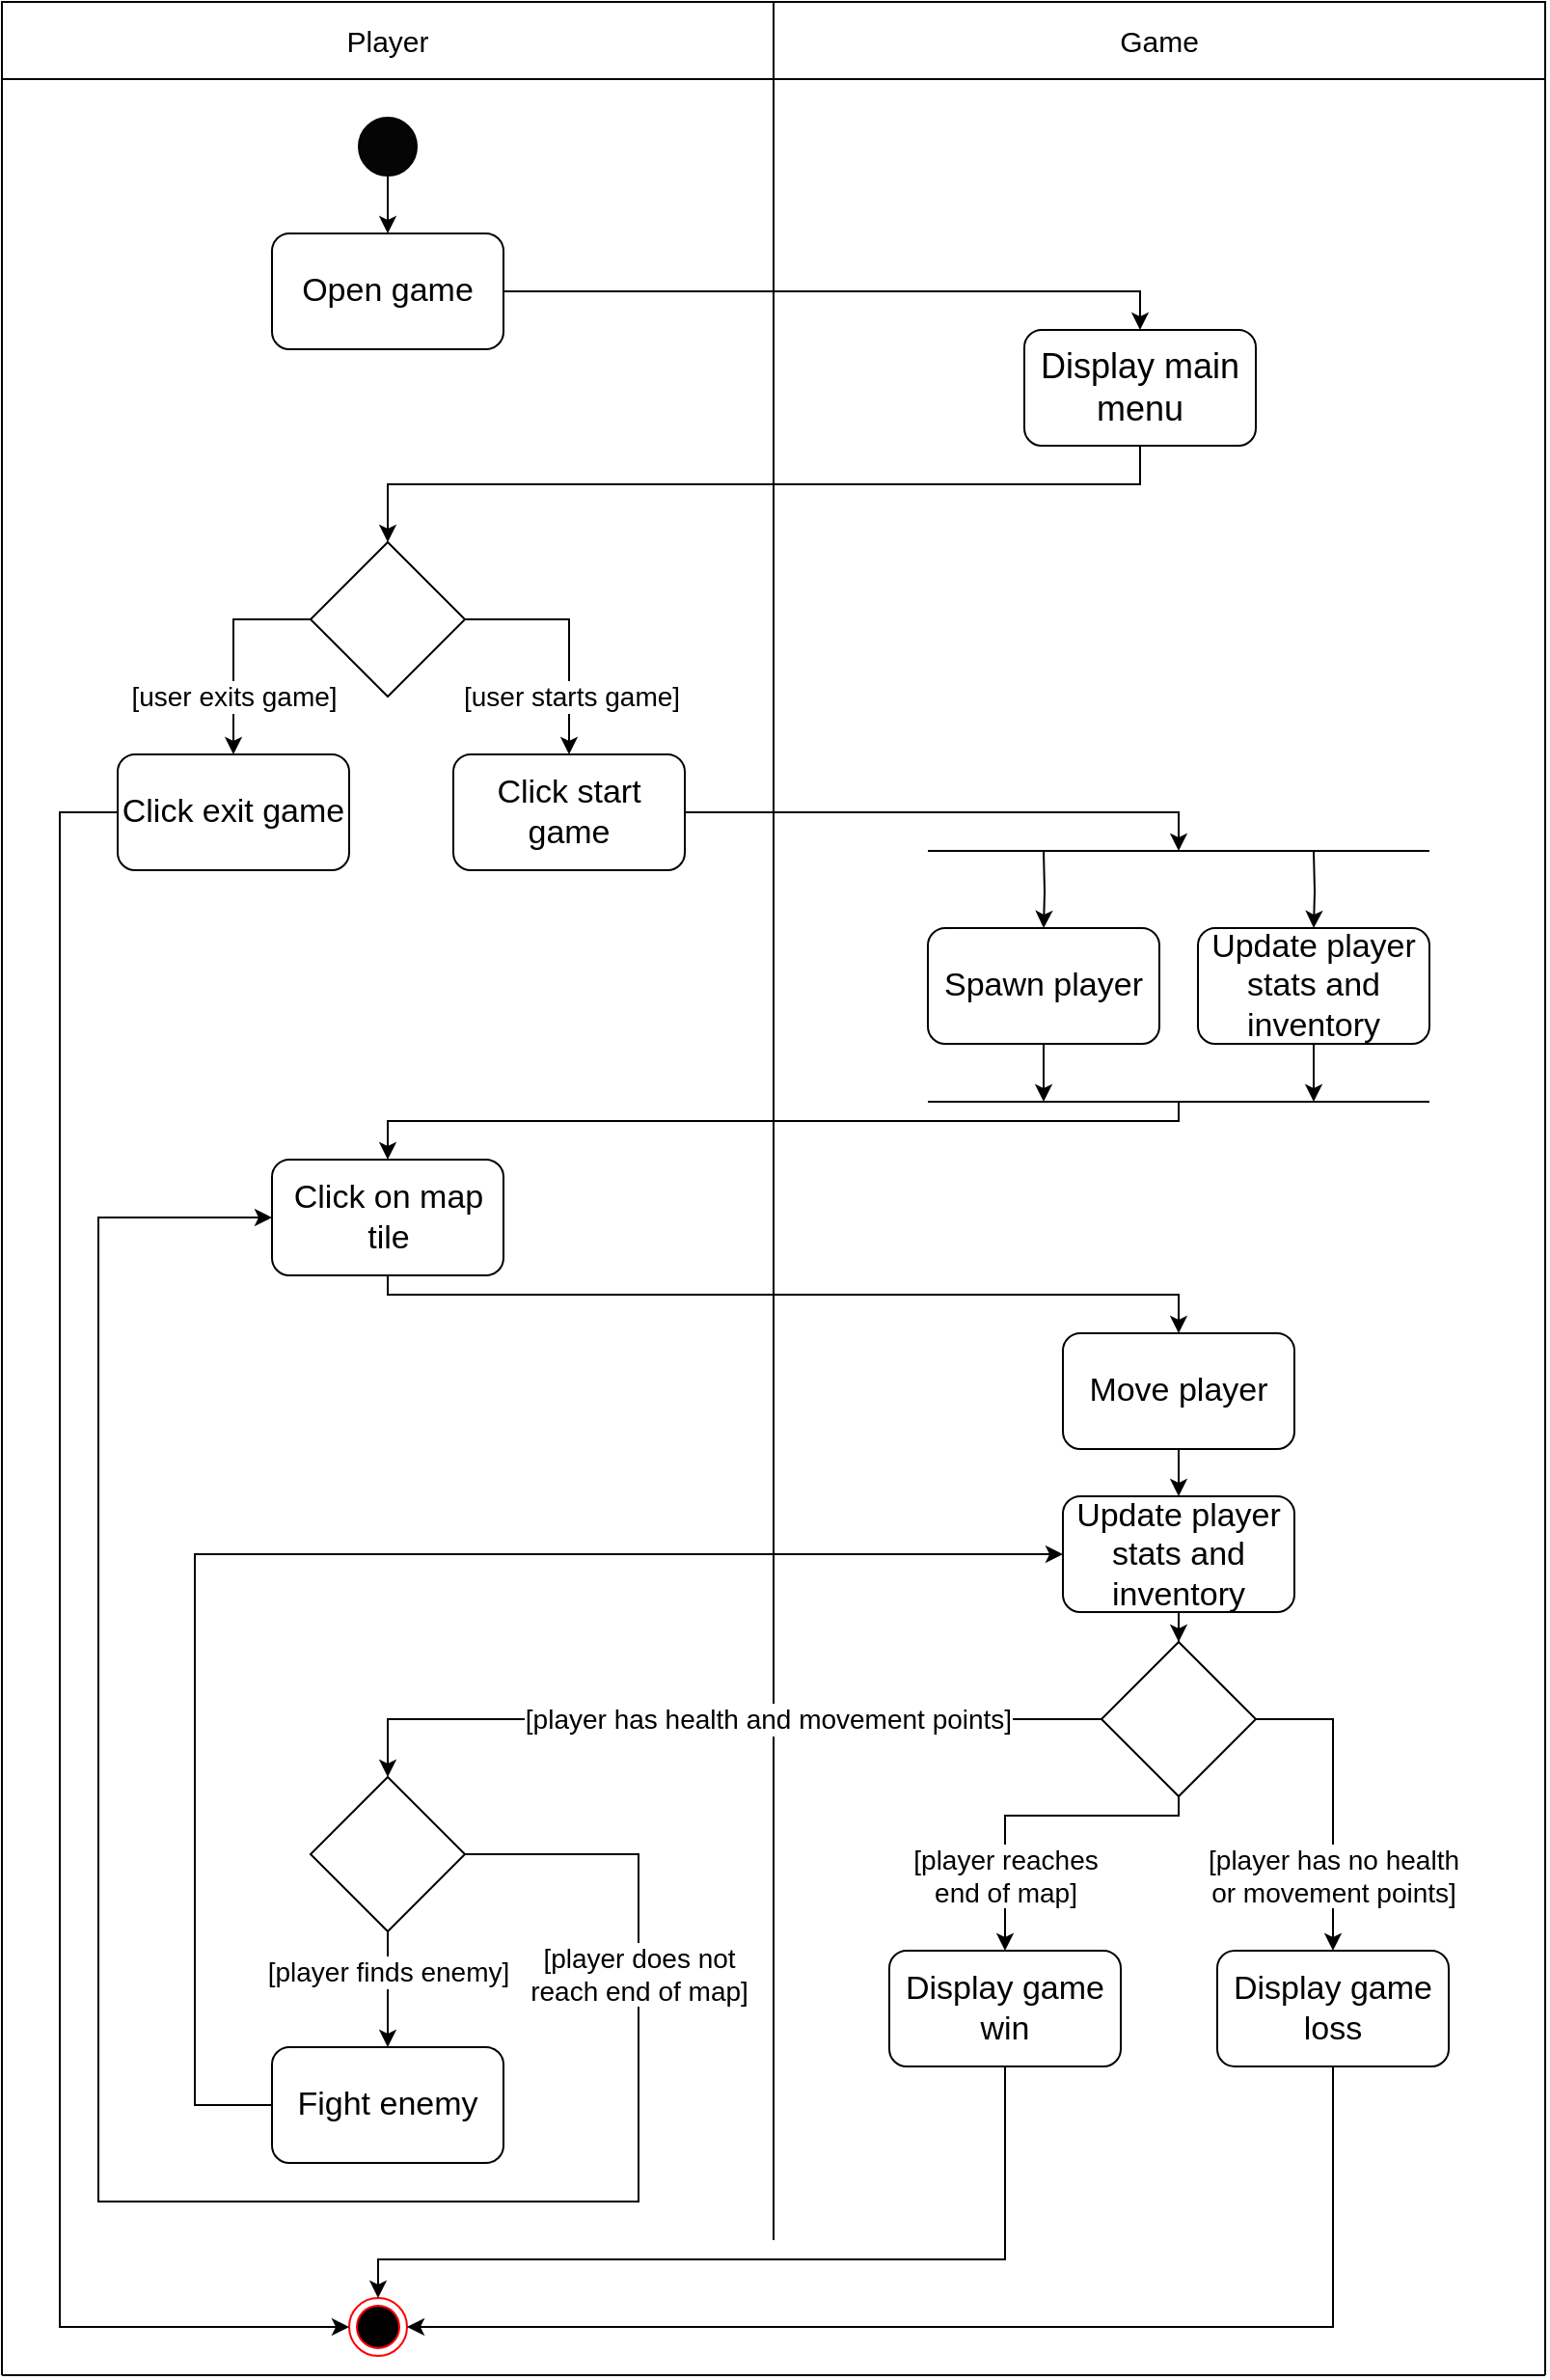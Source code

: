 <mxfile version="20.8.11" type="github">
  <diagram id="prtHgNgQTEPvFCAcTncT" name="Page-1">
    <mxGraphModel dx="2607" dy="1775" grid="0" gridSize="10" guides="1" tooltips="1" connect="1" arrows="1" fold="1" page="0" pageScale="1" pageWidth="827" pageHeight="1169" math="0" shadow="0">
      <root>
        <mxCell id="0" />
        <mxCell id="1" parent="0" />
        <mxCell id="h1j9bUZ58gnqn4o7cYAl-1" value="" style="edgeStyle=orthogonalEdgeStyle;rounded=0;orthogonalLoop=1;jettySize=auto;html=1;" edge="1" parent="1" source="h1j9bUZ58gnqn4o7cYAl-2" target="h1j9bUZ58gnqn4o7cYAl-4">
          <mxGeometry relative="1" as="geometry" />
        </mxCell>
        <mxCell id="h1j9bUZ58gnqn4o7cYAl-2" value="" style="ellipse;whiteSpace=wrap;html=1;direction=east;fillColor=#050505;" vertex="1" parent="1">
          <mxGeometry x="305" y="-60" width="30" height="30" as="geometry" />
        </mxCell>
        <mxCell id="h1j9bUZ58gnqn4o7cYAl-41" style="edgeStyle=orthogonalEdgeStyle;rounded=0;orthogonalLoop=1;jettySize=auto;html=1;entryX=0.5;entryY=0;entryDx=0;entryDy=0;" edge="1" parent="1" source="h1j9bUZ58gnqn4o7cYAl-4" target="h1j9bUZ58gnqn4o7cYAl-40">
          <mxGeometry relative="1" as="geometry">
            <Array as="points">
              <mxPoint x="710" y="30" />
            </Array>
          </mxGeometry>
        </mxCell>
        <mxCell id="h1j9bUZ58gnqn4o7cYAl-4" value="Open game" style="rounded=1;whiteSpace=wrap;html=1;fillColor=#FFFFFF;fontSize=17;" vertex="1" parent="1">
          <mxGeometry x="260" width="120" height="60" as="geometry" />
        </mxCell>
        <mxCell id="h1j9bUZ58gnqn4o7cYAl-64" style="edgeStyle=orthogonalEdgeStyle;rounded=0;orthogonalLoop=1;jettySize=auto;html=1;exitX=0.5;exitY=1;exitDx=0;exitDy=0;entryX=0.5;entryY=0;entryDx=0;entryDy=0;" edge="1" parent="1" source="h1j9bUZ58gnqn4o7cYAl-22" target="h1j9bUZ58gnqn4o7cYAl-58">
          <mxGeometry relative="1" as="geometry">
            <mxPoint x="730" y="550" as="targetPoint" />
            <Array as="points">
              <mxPoint x="320" y="550" />
              <mxPoint x="730" y="550" />
            </Array>
          </mxGeometry>
        </mxCell>
        <mxCell id="h1j9bUZ58gnqn4o7cYAl-22" value="Click on map tile" style="rounded=1;whiteSpace=wrap;html=1;fillColor=#FFFFFF;fontSize=17;spacingLeft=1;" vertex="1" parent="1">
          <mxGeometry x="260" y="480" width="120" height="60" as="geometry" />
        </mxCell>
        <mxCell id="h1j9bUZ58gnqn4o7cYAl-50" style="edgeStyle=orthogonalEdgeStyle;rounded=0;orthogonalLoop=1;jettySize=auto;html=1;entryX=0.5;entryY=0;entryDx=0;entryDy=0;" edge="1" parent="1" target="h1j9bUZ58gnqn4o7cYAl-24">
          <mxGeometry relative="1" as="geometry">
            <mxPoint x="660" y="470" as="targetPoint" />
            <mxPoint x="660" y="320" as="sourcePoint" />
          </mxGeometry>
        </mxCell>
        <mxCell id="h1j9bUZ58gnqn4o7cYAl-53" style="edgeStyle=orthogonalEdgeStyle;rounded=0;orthogonalLoop=1;jettySize=auto;html=1;" edge="1" parent="1" source="h1j9bUZ58gnqn4o7cYAl-24">
          <mxGeometry relative="1" as="geometry">
            <mxPoint x="660" y="450" as="targetPoint" />
          </mxGeometry>
        </mxCell>
        <mxCell id="h1j9bUZ58gnqn4o7cYAl-55" style="edgeStyle=orthogonalEdgeStyle;rounded=0;orthogonalLoop=1;jettySize=auto;html=1;entryX=0.5;entryY=0;entryDx=0;entryDy=0;" edge="1" parent="1" target="h1j9bUZ58gnqn4o7cYAl-22">
          <mxGeometry relative="1" as="geometry">
            <mxPoint x="440" y="490" as="targetPoint" />
            <mxPoint x="730" y="450" as="sourcePoint" />
            <Array as="points">
              <mxPoint x="730" y="460" />
              <mxPoint x="320" y="460" />
            </Array>
          </mxGeometry>
        </mxCell>
        <mxCell id="h1j9bUZ58gnqn4o7cYAl-24" value="Spawn player" style="rounded=1;whiteSpace=wrap;html=1;fillColor=#FFFFFF;fontSize=17;" vertex="1" parent="1">
          <mxGeometry x="600" y="360" width="120" height="60" as="geometry" />
        </mxCell>
        <mxCell id="h1j9bUZ58gnqn4o7cYAl-25" value="" style="ellipse;html=1;shape=endState;fillColor=#000000;strokeColor=#ff0000;" vertex="1" parent="1">
          <mxGeometry x="300" y="1070" width="30" height="30" as="geometry" />
        </mxCell>
        <mxCell id="h1j9bUZ58gnqn4o7cYAl-26" style="edgeStyle=orthogonalEdgeStyle;rounded=0;orthogonalLoop=1;jettySize=auto;html=1;exitX=1;exitY=0.5;exitDx=0;exitDy=0;entryX=0.5;entryY=0;entryDx=0;entryDy=0;" edge="1" parent="1" source="h1j9bUZ58gnqn4o7cYAl-42" target="h1j9bUZ58gnqn4o7cYAl-91">
          <mxGeometry relative="1" as="geometry">
            <mxPoint x="360" y="330" as="sourcePoint" />
            <mxPoint x="730" y="350" as="targetPoint" />
          </mxGeometry>
        </mxCell>
        <mxCell id="h1j9bUZ58gnqn4o7cYAl-27" value="[user starts game]" style="edgeLabel;html=1;align=center;verticalAlign=middle;resizable=0;points=[];fontSize=14;" vertex="1" connectable="0" parent="h1j9bUZ58gnqn4o7cYAl-26">
          <mxGeometry x="-0.295" relative="1" as="geometry">
            <mxPoint x="11" y="40" as="offset" />
          </mxGeometry>
        </mxCell>
        <mxCell id="h1j9bUZ58gnqn4o7cYAl-31" value="" style="endArrow=none;html=1;rounded=0;" edge="1" parent="1">
          <mxGeometry width="50" height="50" relative="1" as="geometry">
            <mxPoint x="120" y="1110" as="sourcePoint" />
            <mxPoint x="120" y="-80" as="targetPoint" />
          </mxGeometry>
        </mxCell>
        <mxCell id="h1j9bUZ58gnqn4o7cYAl-32" value="" style="endArrow=none;html=1;rounded=0;" edge="1" parent="1">
          <mxGeometry width="50" height="50" relative="1" as="geometry">
            <mxPoint x="520" y="1040" as="sourcePoint" />
            <mxPoint x="520" y="-80" as="targetPoint" />
          </mxGeometry>
        </mxCell>
        <mxCell id="h1j9bUZ58gnqn4o7cYAl-33" value="" style="endArrow=none;html=1;rounded=0;" edge="1" parent="1">
          <mxGeometry width="50" height="50" relative="1" as="geometry">
            <mxPoint x="920" y="1110" as="sourcePoint" />
            <mxPoint x="920" y="-80" as="targetPoint" />
          </mxGeometry>
        </mxCell>
        <mxCell id="h1j9bUZ58gnqn4o7cYAl-34" value="Player" style="text;html=1;strokeColor=default;fillColor=none;align=center;verticalAlign=middle;whiteSpace=wrap;rounded=0;fontSize=15;" vertex="1" parent="1">
          <mxGeometry x="120" y="-120" width="400" height="40" as="geometry" />
        </mxCell>
        <mxCell id="h1j9bUZ58gnqn4o7cYAl-35" value="Game" style="text;html=1;strokeColor=default;fillColor=none;align=center;verticalAlign=middle;whiteSpace=wrap;rounded=0;fontSize=15;" vertex="1" parent="1">
          <mxGeometry x="520" y="-120" width="400" height="40" as="geometry" />
        </mxCell>
        <mxCell id="h1j9bUZ58gnqn4o7cYAl-39" value="" style="endArrow=none;html=1;rounded=0;" edge="1" parent="1">
          <mxGeometry width="50" height="50" relative="1" as="geometry">
            <mxPoint x="120" y="1110" as="sourcePoint" />
            <mxPoint x="920" y="1110" as="targetPoint" />
          </mxGeometry>
        </mxCell>
        <mxCell id="h1j9bUZ58gnqn4o7cYAl-43" style="edgeStyle=orthogonalEdgeStyle;rounded=0;orthogonalLoop=1;jettySize=auto;html=1;entryX=0.5;entryY=0;entryDx=0;entryDy=0;exitX=0.5;exitY=1;exitDx=0;exitDy=0;" edge="1" parent="1" source="h1j9bUZ58gnqn4o7cYAl-40" target="h1j9bUZ58gnqn4o7cYAl-42">
          <mxGeometry relative="1" as="geometry">
            <Array as="points">
              <mxPoint x="710" y="130" />
              <mxPoint x="320" y="130" />
            </Array>
          </mxGeometry>
        </mxCell>
        <mxCell id="h1j9bUZ58gnqn4o7cYAl-40" value="Display main menu" style="rounded=1;whiteSpace=wrap;html=1;fillColor=#FFFFFF;fontSize=18;" vertex="1" parent="1">
          <mxGeometry x="650" y="50" width="120" height="60" as="geometry" />
        </mxCell>
        <mxCell id="h1j9bUZ58gnqn4o7cYAl-44" style="edgeStyle=orthogonalEdgeStyle;rounded=0;orthogonalLoop=1;jettySize=auto;html=1;exitX=0;exitY=0.5;exitDx=0;exitDy=0;entryX=0;entryY=0.5;entryDx=0;entryDy=0;" edge="1" parent="1" source="h1j9bUZ58gnqn4o7cYAl-93" target="h1j9bUZ58gnqn4o7cYAl-25">
          <mxGeometry relative="1" as="geometry">
            <mxPoint x="280.0" y="310.0" as="sourcePoint" />
            <mxPoint x="160" y="1140" as="targetPoint" />
            <Array as="points">
              <mxPoint x="150" y="300" />
              <mxPoint x="150" y="1085" />
            </Array>
          </mxGeometry>
        </mxCell>
        <mxCell id="h1j9bUZ58gnqn4o7cYAl-94" style="edgeStyle=orthogonalEdgeStyle;rounded=0;orthogonalLoop=1;jettySize=auto;html=1;exitX=0;exitY=0.5;exitDx=0;exitDy=0;entryX=0.5;entryY=0;entryDx=0;entryDy=0;" edge="1" parent="1" source="h1j9bUZ58gnqn4o7cYAl-42" target="h1j9bUZ58gnqn4o7cYAl-93">
          <mxGeometry relative="1" as="geometry" />
        </mxCell>
        <mxCell id="h1j9bUZ58gnqn4o7cYAl-95" value="[user exits game]" style="edgeLabel;html=1;align=center;verticalAlign=middle;resizable=0;points=[];fontSize=14;" vertex="1" connectable="0" parent="h1j9bUZ58gnqn4o7cYAl-94">
          <mxGeometry x="0.13" y="1" relative="1" as="geometry">
            <mxPoint x="-1" y="18" as="offset" />
          </mxGeometry>
        </mxCell>
        <mxCell id="h1j9bUZ58gnqn4o7cYAl-42" value="" style="rhombus;whiteSpace=wrap;html=1;" vertex="1" parent="1">
          <mxGeometry x="280" y="160" width="80" height="80" as="geometry" />
        </mxCell>
        <mxCell id="h1j9bUZ58gnqn4o7cYAl-54" style="edgeStyle=orthogonalEdgeStyle;rounded=0;orthogonalLoop=1;jettySize=auto;html=1;" edge="1" parent="1" source="h1j9bUZ58gnqn4o7cYAl-46">
          <mxGeometry relative="1" as="geometry">
            <mxPoint x="800" y="450" as="targetPoint" />
          </mxGeometry>
        </mxCell>
        <mxCell id="h1j9bUZ58gnqn4o7cYAl-46" value="Update player stats and inventory" style="rounded=1;whiteSpace=wrap;html=1;fillColor=#FFFFFF;fontSize=17;" vertex="1" parent="1">
          <mxGeometry x="740" y="360" width="120" height="60" as="geometry" />
        </mxCell>
        <mxCell id="h1j9bUZ58gnqn4o7cYAl-49" value="" style="endArrow=none;html=1;rounded=0;" edge="1" parent="1">
          <mxGeometry width="50" height="50" relative="1" as="geometry">
            <mxPoint x="600" y="320" as="sourcePoint" />
            <mxPoint x="860" y="320" as="targetPoint" />
          </mxGeometry>
        </mxCell>
        <mxCell id="h1j9bUZ58gnqn4o7cYAl-51" style="edgeStyle=orthogonalEdgeStyle;rounded=0;orthogonalLoop=1;jettySize=auto;html=1;entryX=0.5;entryY=0;entryDx=0;entryDy=0;" edge="1" parent="1" target="h1j9bUZ58gnqn4o7cYAl-46">
          <mxGeometry relative="1" as="geometry">
            <mxPoint x="670" y="370" as="targetPoint" />
            <mxPoint x="800" y="320" as="sourcePoint" />
          </mxGeometry>
        </mxCell>
        <mxCell id="h1j9bUZ58gnqn4o7cYAl-52" value="" style="endArrow=none;html=1;rounded=0;" edge="1" parent="1">
          <mxGeometry width="50" height="50" relative="1" as="geometry">
            <mxPoint x="600" y="450.0" as="sourcePoint" />
            <mxPoint x="860" y="450.0" as="targetPoint" />
          </mxGeometry>
        </mxCell>
        <mxCell id="h1j9bUZ58gnqn4o7cYAl-67" style="edgeStyle=orthogonalEdgeStyle;rounded=0;orthogonalLoop=1;jettySize=auto;html=1;entryX=0.5;entryY=0;entryDx=0;entryDy=0;" edge="1" parent="1" source="h1j9bUZ58gnqn4o7cYAl-58" target="h1j9bUZ58gnqn4o7cYAl-60">
          <mxGeometry relative="1" as="geometry" />
        </mxCell>
        <mxCell id="h1j9bUZ58gnqn4o7cYAl-58" value="Move player" style="rounded=1;whiteSpace=wrap;html=1;fillColor=#FFFFFF;fontSize=17;" vertex="1" parent="1">
          <mxGeometry x="670" y="570" width="120" height="60" as="geometry" />
        </mxCell>
        <mxCell id="h1j9bUZ58gnqn4o7cYAl-69" style="edgeStyle=orthogonalEdgeStyle;rounded=0;orthogonalLoop=1;jettySize=auto;html=1;entryX=0.5;entryY=0;entryDx=0;entryDy=0;" edge="1" parent="1" source="h1j9bUZ58gnqn4o7cYAl-60" target="h1j9bUZ58gnqn4o7cYAl-68">
          <mxGeometry relative="1" as="geometry" />
        </mxCell>
        <mxCell id="h1j9bUZ58gnqn4o7cYAl-60" value="Update player stats and inventory" style="rounded=1;whiteSpace=wrap;html=1;fillColor=#FFFFFF;fontSize=17;" vertex="1" parent="1">
          <mxGeometry x="670" y="654.5" width="120" height="60" as="geometry" />
        </mxCell>
        <mxCell id="h1j9bUZ58gnqn4o7cYAl-71" style="edgeStyle=orthogonalEdgeStyle;rounded=0;orthogonalLoop=1;jettySize=auto;html=1;entryX=0.5;entryY=0;entryDx=0;entryDy=0;exitX=1;exitY=0.5;exitDx=0;exitDy=0;" edge="1" parent="1" source="h1j9bUZ58gnqn4o7cYAl-68" target="h1j9bUZ58gnqn4o7cYAl-75">
          <mxGeometry relative="1" as="geometry">
            <mxPoint x="865" y="840" as="targetPoint" />
            <mxPoint x="810" y="800" as="sourcePoint" />
            <Array as="points">
              <mxPoint x="810" y="770" />
            </Array>
          </mxGeometry>
        </mxCell>
        <mxCell id="h1j9bUZ58gnqn4o7cYAl-72" value="[player has no health &lt;br&gt;or movement points]" style="edgeLabel;html=1;align=center;verticalAlign=middle;resizable=0;points=[];fontSize=14;" vertex="1" connectable="0" parent="h1j9bUZ58gnqn4o7cYAl-71">
          <mxGeometry x="-0.169" y="2" relative="1" as="geometry">
            <mxPoint x="-2" y="54" as="offset" />
          </mxGeometry>
        </mxCell>
        <mxCell id="h1j9bUZ58gnqn4o7cYAl-79" style="edgeStyle=orthogonalEdgeStyle;rounded=0;orthogonalLoop=1;jettySize=auto;html=1;entryX=0.5;entryY=0;entryDx=0;entryDy=0;" edge="1" parent="1" source="h1j9bUZ58gnqn4o7cYAl-68" target="h1j9bUZ58gnqn4o7cYAl-78">
          <mxGeometry relative="1" as="geometry" />
        </mxCell>
        <mxCell id="h1j9bUZ58gnqn4o7cYAl-80" value="[player has health and movement points]" style="edgeLabel;html=1;align=center;verticalAlign=middle;resizable=0;points=[];fontSize=14;" vertex="1" connectable="0" parent="h1j9bUZ58gnqn4o7cYAl-79">
          <mxGeometry x="-0.236" y="-2" relative="1" as="geometry">
            <mxPoint x="-20" y="2" as="offset" />
          </mxGeometry>
        </mxCell>
        <mxCell id="h1j9bUZ58gnqn4o7cYAl-98" style="edgeStyle=orthogonalEdgeStyle;rounded=0;orthogonalLoop=1;jettySize=auto;html=1;entryX=0.5;entryY=0;entryDx=0;entryDy=0;" edge="1" parent="1" source="h1j9bUZ58gnqn4o7cYAl-68" target="h1j9bUZ58gnqn4o7cYAl-97">
          <mxGeometry relative="1" as="geometry">
            <Array as="points">
              <mxPoint x="730" y="820" />
              <mxPoint x="640" y="820" />
            </Array>
          </mxGeometry>
        </mxCell>
        <mxCell id="h1j9bUZ58gnqn4o7cYAl-99" value="[player reaches &lt;br&gt;end of map]" style="edgeLabel;html=1;align=center;verticalAlign=middle;resizable=0;points=[];fontSize=14;" vertex="1" connectable="0" parent="h1j9bUZ58gnqn4o7cYAl-98">
          <mxGeometry x="0.468" y="-2" relative="1" as="geometry">
            <mxPoint x="2" y="6" as="offset" />
          </mxGeometry>
        </mxCell>
        <mxCell id="h1j9bUZ58gnqn4o7cYAl-68" value="" style="rhombus;whiteSpace=wrap;html=1;" vertex="1" parent="1">
          <mxGeometry x="690" y="730" width="80" height="80" as="geometry" />
        </mxCell>
        <mxCell id="h1j9bUZ58gnqn4o7cYAl-103" style="edgeStyle=orthogonalEdgeStyle;rounded=0;orthogonalLoop=1;jettySize=auto;html=1;entryX=1;entryY=0.5;entryDx=0;entryDy=0;fontSize=16;" edge="1" parent="1" source="h1j9bUZ58gnqn4o7cYAl-75" target="h1j9bUZ58gnqn4o7cYAl-25">
          <mxGeometry relative="1" as="geometry">
            <Array as="points">
              <mxPoint x="810" y="1085" />
            </Array>
          </mxGeometry>
        </mxCell>
        <mxCell id="h1j9bUZ58gnqn4o7cYAl-75" value="Display game loss" style="rounded=1;whiteSpace=wrap;html=1;fillColor=#FFFFFF;fontSize=17;" vertex="1" parent="1">
          <mxGeometry x="750" y="890" width="120" height="60" as="geometry" />
        </mxCell>
        <mxCell id="h1j9bUZ58gnqn4o7cYAl-82" style="edgeStyle=orthogonalEdgeStyle;rounded=0;orthogonalLoop=1;jettySize=auto;html=1;entryX=0.5;entryY=0;entryDx=0;entryDy=0;exitX=0.5;exitY=1;exitDx=0;exitDy=0;" edge="1" parent="1" source="h1j9bUZ58gnqn4o7cYAl-78" target="h1j9bUZ58gnqn4o7cYAl-81">
          <mxGeometry relative="1" as="geometry">
            <Array as="points">
              <mxPoint x="320" y="900" />
              <mxPoint x="320" y="900" />
            </Array>
          </mxGeometry>
        </mxCell>
        <mxCell id="h1j9bUZ58gnqn4o7cYAl-83" value="[player finds enemy]" style="edgeLabel;html=1;align=center;verticalAlign=middle;resizable=0;points=[];fontSize=14;" vertex="1" connectable="0" parent="h1j9bUZ58gnqn4o7cYAl-82">
          <mxGeometry x="-0.189" relative="1" as="geometry">
            <mxPoint y="-4" as="offset" />
          </mxGeometry>
        </mxCell>
        <mxCell id="h1j9bUZ58gnqn4o7cYAl-86" style="edgeStyle=orthogonalEdgeStyle;rounded=0;orthogonalLoop=1;jettySize=auto;html=1;entryX=0;entryY=0.5;entryDx=0;entryDy=0;exitX=1;exitY=0.5;exitDx=0;exitDy=0;" edge="1" parent="1" source="h1j9bUZ58gnqn4o7cYAl-78" target="h1j9bUZ58gnqn4o7cYAl-22">
          <mxGeometry relative="1" as="geometry">
            <mxPoint x="460" y="870" as="sourcePoint" />
            <mxPoint x="400" y="940" as="targetPoint" />
            <Array as="points">
              <mxPoint x="450" y="840" />
              <mxPoint x="450" y="1020" />
              <mxPoint x="170" y="1020" />
              <mxPoint x="170" y="510" />
            </Array>
          </mxGeometry>
        </mxCell>
        <mxCell id="h1j9bUZ58gnqn4o7cYAl-90" value="[player does not &lt;br style=&quot;font-size: 14px;&quot;&gt;reach end of map]" style="edgeLabel;html=1;align=center;verticalAlign=middle;resizable=0;points=[];fontSize=14;" vertex="1" connectable="0" parent="h1j9bUZ58gnqn4o7cYAl-86">
          <mxGeometry x="0.041" y="3" relative="1" as="geometry">
            <mxPoint x="283" y="-70" as="offset" />
          </mxGeometry>
        </mxCell>
        <mxCell id="h1j9bUZ58gnqn4o7cYAl-78" value="" style="rhombus;whiteSpace=wrap;html=1;" vertex="1" parent="1">
          <mxGeometry x="280" y="800" width="80" height="80" as="geometry" />
        </mxCell>
        <mxCell id="h1j9bUZ58gnqn4o7cYAl-89" style="edgeStyle=orthogonalEdgeStyle;rounded=0;orthogonalLoop=1;jettySize=auto;html=1;entryX=0;entryY=0.5;entryDx=0;entryDy=0;" edge="1" parent="1" source="h1j9bUZ58gnqn4o7cYAl-81" target="h1j9bUZ58gnqn4o7cYAl-60">
          <mxGeometry relative="1" as="geometry">
            <Array as="points">
              <mxPoint x="220" y="970" />
              <mxPoint x="220" y="684" />
            </Array>
          </mxGeometry>
        </mxCell>
        <mxCell id="h1j9bUZ58gnqn4o7cYAl-81" value="Fight enemy" style="rounded=1;whiteSpace=wrap;html=1;fillColor=#FFFFFF;fontSize=17;" vertex="1" parent="1">
          <mxGeometry x="260" y="940" width="120" height="60" as="geometry" />
        </mxCell>
        <mxCell id="h1j9bUZ58gnqn4o7cYAl-96" style="edgeStyle=orthogonalEdgeStyle;rounded=0;orthogonalLoop=1;jettySize=auto;html=1;" edge="1" parent="1" source="h1j9bUZ58gnqn4o7cYAl-91">
          <mxGeometry relative="1" as="geometry">
            <mxPoint x="730" y="320" as="targetPoint" />
            <Array as="points">
              <mxPoint x="730" y="300" />
            </Array>
          </mxGeometry>
        </mxCell>
        <mxCell id="h1j9bUZ58gnqn4o7cYAl-91" value="Click start game" style="rounded=1;whiteSpace=wrap;html=1;fillColor=#FFFFFF;fontSize=17;" vertex="1" parent="1">
          <mxGeometry x="354" y="270" width="120" height="60" as="geometry" />
        </mxCell>
        <mxCell id="h1j9bUZ58gnqn4o7cYAl-93" value="Click exit game" style="rounded=1;whiteSpace=wrap;html=1;fillColor=#FFFFFF;fontSize=17;" vertex="1" parent="1">
          <mxGeometry x="180" y="270" width="120" height="60" as="geometry" />
        </mxCell>
        <mxCell id="h1j9bUZ58gnqn4o7cYAl-104" style="edgeStyle=orthogonalEdgeStyle;rounded=0;orthogonalLoop=1;jettySize=auto;html=1;entryX=0.5;entryY=0;entryDx=0;entryDy=0;fontSize=16;" edge="1" parent="1" source="h1j9bUZ58gnqn4o7cYAl-97" target="h1j9bUZ58gnqn4o7cYAl-25">
          <mxGeometry relative="1" as="geometry">
            <Array as="points">
              <mxPoint x="640" y="1050" />
              <mxPoint x="315" y="1050" />
            </Array>
          </mxGeometry>
        </mxCell>
        <mxCell id="h1j9bUZ58gnqn4o7cYAl-97" value="Display game win" style="rounded=1;whiteSpace=wrap;html=1;fillColor=#FFFFFF;fontSize=17;" vertex="1" parent="1">
          <mxGeometry x="580" y="890" width="120" height="60" as="geometry" />
        </mxCell>
      </root>
    </mxGraphModel>
  </diagram>
</mxfile>
